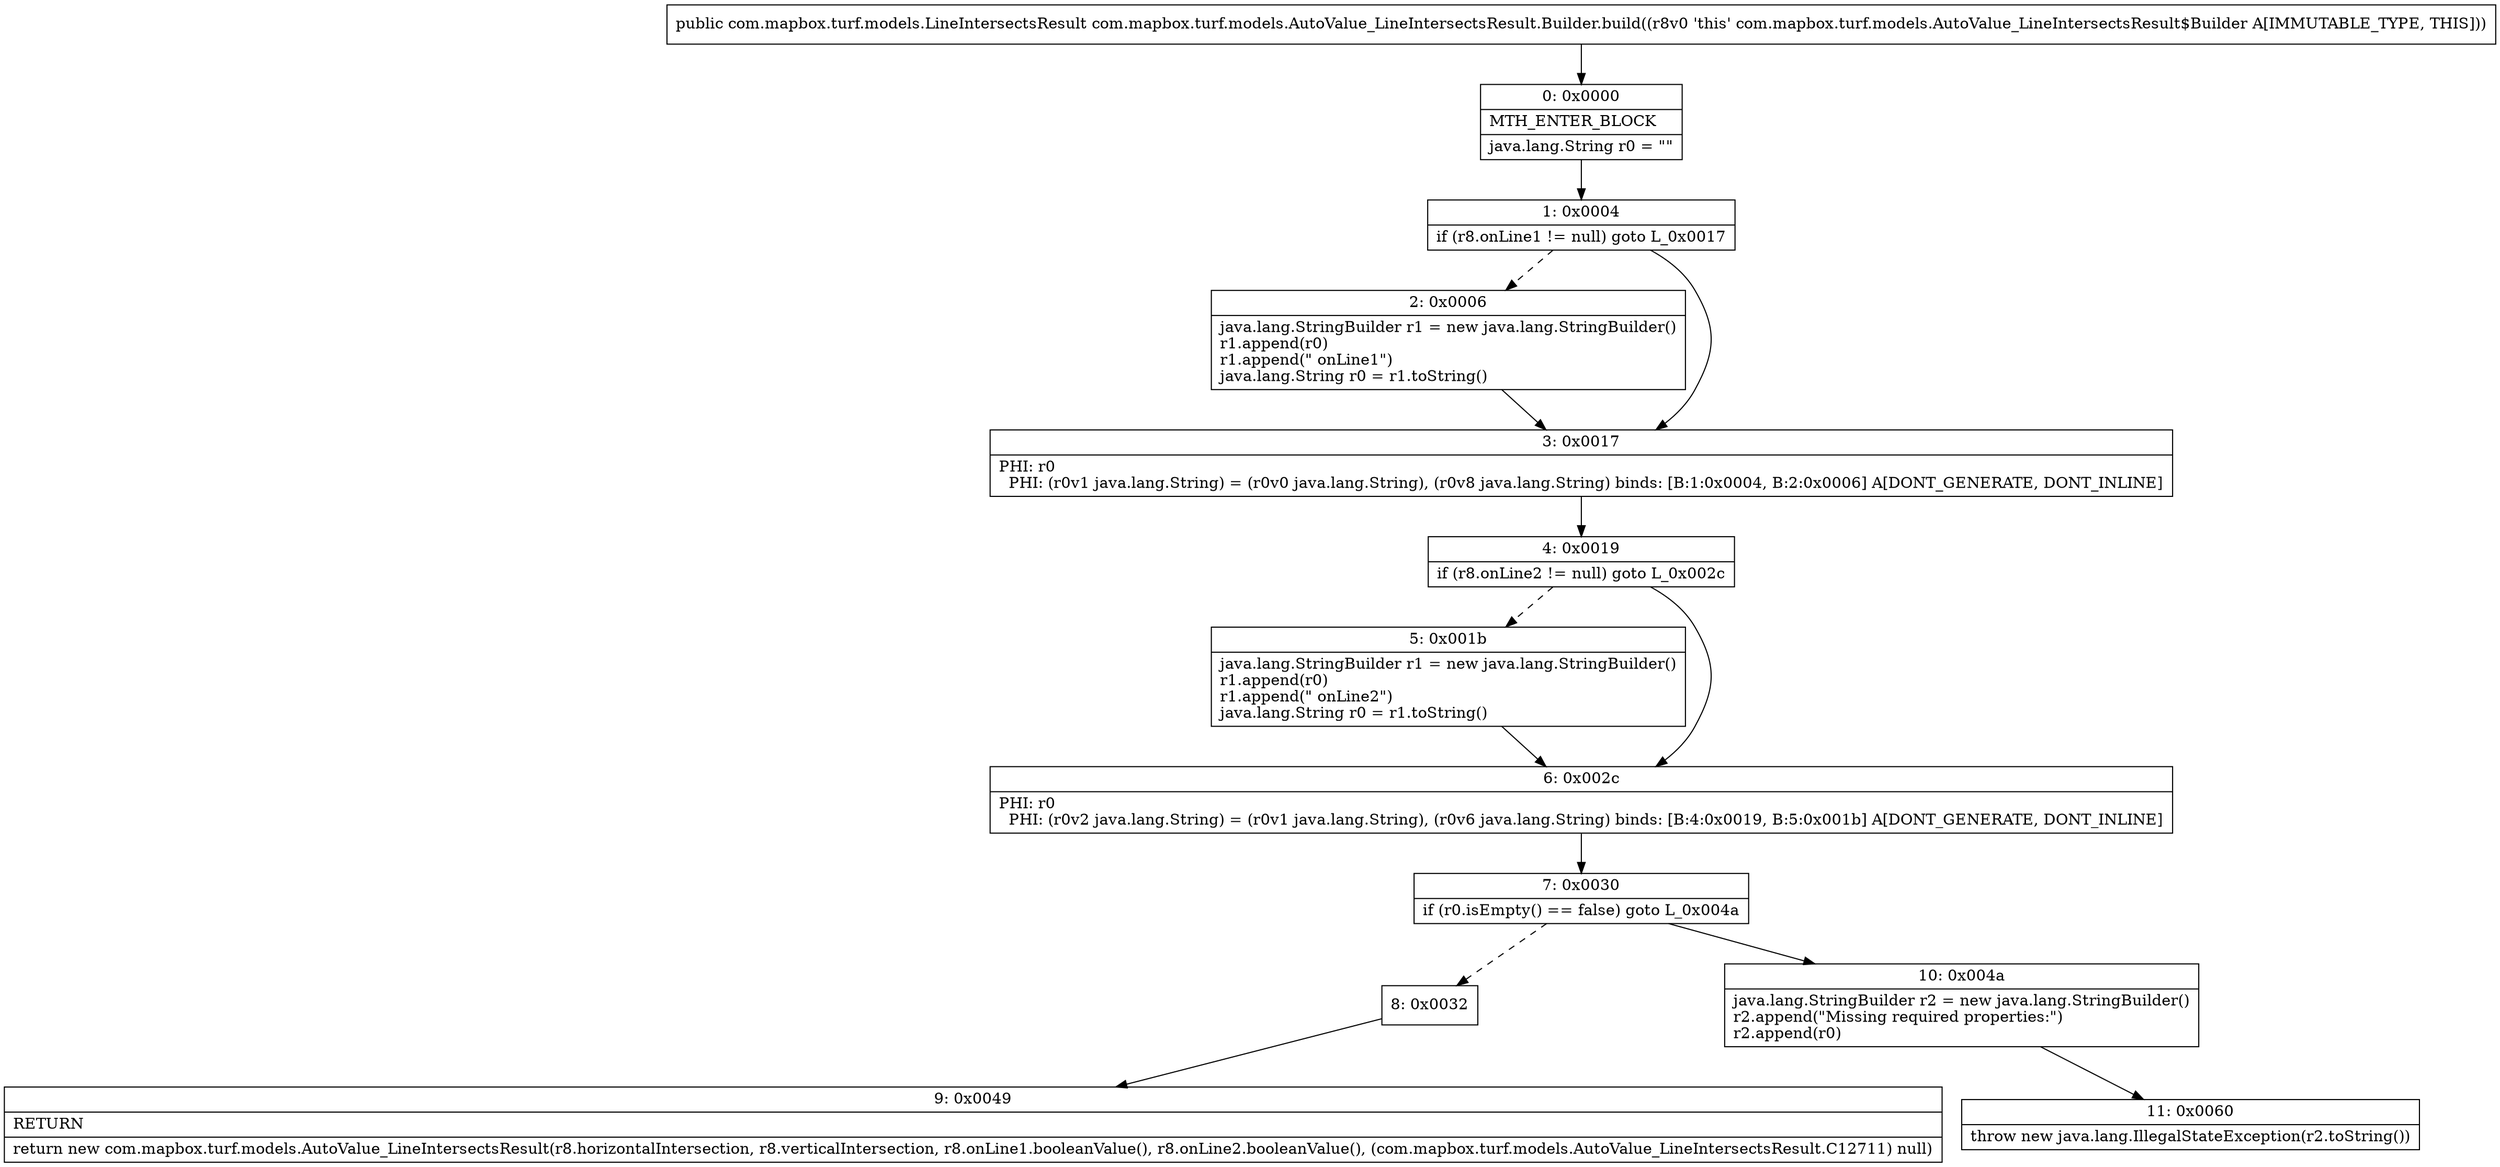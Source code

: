 digraph "CFG forcom.mapbox.turf.models.AutoValue_LineIntersectsResult.Builder.build()Lcom\/mapbox\/turf\/models\/LineIntersectsResult;" {
Node_0 [shape=record,label="{0\:\ 0x0000|MTH_ENTER_BLOCK\l|java.lang.String r0 = \"\"\l}"];
Node_1 [shape=record,label="{1\:\ 0x0004|if (r8.onLine1 != null) goto L_0x0017\l}"];
Node_2 [shape=record,label="{2\:\ 0x0006|java.lang.StringBuilder r1 = new java.lang.StringBuilder()\lr1.append(r0)\lr1.append(\" onLine1\")\ljava.lang.String r0 = r1.toString()\l}"];
Node_3 [shape=record,label="{3\:\ 0x0017|PHI: r0 \l  PHI: (r0v1 java.lang.String) = (r0v0 java.lang.String), (r0v8 java.lang.String) binds: [B:1:0x0004, B:2:0x0006] A[DONT_GENERATE, DONT_INLINE]\l}"];
Node_4 [shape=record,label="{4\:\ 0x0019|if (r8.onLine2 != null) goto L_0x002c\l}"];
Node_5 [shape=record,label="{5\:\ 0x001b|java.lang.StringBuilder r1 = new java.lang.StringBuilder()\lr1.append(r0)\lr1.append(\" onLine2\")\ljava.lang.String r0 = r1.toString()\l}"];
Node_6 [shape=record,label="{6\:\ 0x002c|PHI: r0 \l  PHI: (r0v2 java.lang.String) = (r0v1 java.lang.String), (r0v6 java.lang.String) binds: [B:4:0x0019, B:5:0x001b] A[DONT_GENERATE, DONT_INLINE]\l}"];
Node_7 [shape=record,label="{7\:\ 0x0030|if (r0.isEmpty() == false) goto L_0x004a\l}"];
Node_8 [shape=record,label="{8\:\ 0x0032}"];
Node_9 [shape=record,label="{9\:\ 0x0049|RETURN\l|return new com.mapbox.turf.models.AutoValue_LineIntersectsResult(r8.horizontalIntersection, r8.verticalIntersection, r8.onLine1.booleanValue(), r8.onLine2.booleanValue(), (com.mapbox.turf.models.AutoValue_LineIntersectsResult.C12711) null)\l}"];
Node_10 [shape=record,label="{10\:\ 0x004a|java.lang.StringBuilder r2 = new java.lang.StringBuilder()\lr2.append(\"Missing required properties:\")\lr2.append(r0)\l}"];
Node_11 [shape=record,label="{11\:\ 0x0060|throw new java.lang.IllegalStateException(r2.toString())\l}"];
MethodNode[shape=record,label="{public com.mapbox.turf.models.LineIntersectsResult com.mapbox.turf.models.AutoValue_LineIntersectsResult.Builder.build((r8v0 'this' com.mapbox.turf.models.AutoValue_LineIntersectsResult$Builder A[IMMUTABLE_TYPE, THIS])) }"];
MethodNode -> Node_0;
Node_0 -> Node_1;
Node_1 -> Node_2[style=dashed];
Node_1 -> Node_3;
Node_2 -> Node_3;
Node_3 -> Node_4;
Node_4 -> Node_5[style=dashed];
Node_4 -> Node_6;
Node_5 -> Node_6;
Node_6 -> Node_7;
Node_7 -> Node_8[style=dashed];
Node_7 -> Node_10;
Node_8 -> Node_9;
Node_10 -> Node_11;
}

